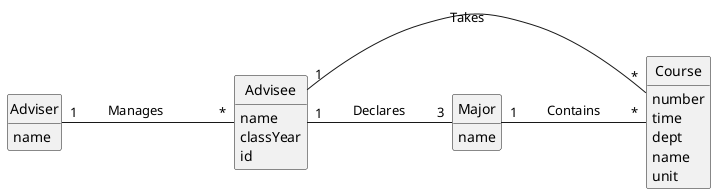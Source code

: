  @startuml
 ' classes
 hide circle
 hide empty methods
 class Adviser{
name
 }
 class Advisee{
 name
classYear
id
 }

 class Course{
number
time
dept
name
unit
  }

  class Major {
  name
  }

 ' associations
 Adviser "1" - "*" Advisee : \tManages\t\t
 Advisee "1" - "*" Course : \tTakes\t\t
 Advisee "1" - "3" Major : \tDeclares\t\t
 Major "1" - "*" Course : \tContains\t\t
@enduml